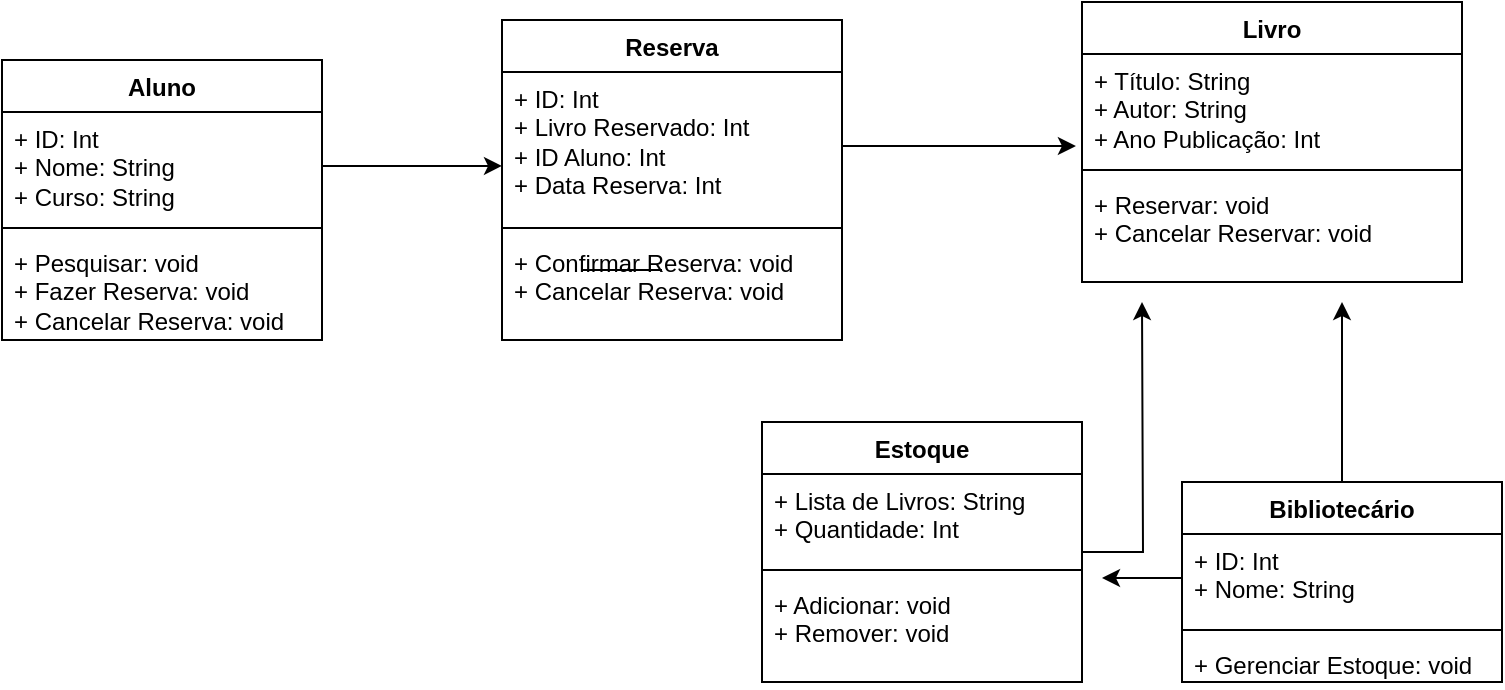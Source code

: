 <mxfile version="22.1.5" type="github">
  <diagram name="Página-1" id="3MC04wACICp7Q8MaPEOO">
    <mxGraphModel dx="880" dy="470" grid="1" gridSize="10" guides="1" tooltips="1" connect="1" arrows="1" fold="1" page="1" pageScale="1" pageWidth="827" pageHeight="1169" math="0" shadow="0">
      <root>
        <mxCell id="0" />
        <mxCell id="1" parent="0" />
        <mxCell id="N2NdemOPsAm0jIfsGdIm-4" value="Livro" style="swimlane;fontStyle=1;align=center;verticalAlign=top;childLayout=stackLayout;horizontal=1;startSize=26;horizontalStack=0;resizeParent=1;resizeParentMax=0;resizeLast=0;collapsible=1;marginBottom=0;whiteSpace=wrap;html=1;" vertex="1" parent="1">
          <mxGeometry x="570" y="90" width="190" height="140" as="geometry" />
        </mxCell>
        <mxCell id="N2NdemOPsAm0jIfsGdIm-5" value="&lt;div&gt;+ Título: String&lt;/div&gt;&lt;div&gt;&lt;div&gt;+ Autor: String&lt;/div&gt;&lt;div&gt;&lt;div&gt;+ Ano Publicação: Int&lt;/div&gt;&lt;div&gt;&lt;div&gt;&lt;br&gt;&lt;br&gt;&lt;/div&gt;&lt;/div&gt;&lt;div&gt;&lt;br&gt;&lt;br&gt;&lt;/div&gt;&lt;/div&gt;&lt;div&gt;&lt;br&gt;&lt;br&gt;&lt;/div&gt;&lt;/div&gt;&lt;div&gt;&lt;br&gt;&lt;/div&gt;&lt;div&gt;&lt;br&gt;&lt;/div&gt;&lt;div&gt;&lt;br&gt;&lt;/div&gt;&lt;div&gt;&lt;br&gt;&lt;/div&gt;&lt;div&gt;&lt;br&gt;&lt;/div&gt;" style="text;strokeColor=none;fillColor=none;align=left;verticalAlign=top;spacingLeft=4;spacingRight=4;overflow=hidden;rotatable=0;points=[[0,0.5],[1,0.5]];portConstraint=eastwest;whiteSpace=wrap;html=1;" vertex="1" parent="N2NdemOPsAm0jIfsGdIm-4">
          <mxGeometry y="26" width="190" height="54" as="geometry" />
        </mxCell>
        <mxCell id="N2NdemOPsAm0jIfsGdIm-6" value="" style="line;strokeWidth=1;fillColor=none;align=left;verticalAlign=middle;spacingTop=-1;spacingLeft=3;spacingRight=3;rotatable=0;labelPosition=right;points=[];portConstraint=eastwest;strokeColor=inherit;" vertex="1" parent="N2NdemOPsAm0jIfsGdIm-4">
          <mxGeometry y="80" width="190" height="8" as="geometry" />
        </mxCell>
        <mxCell id="N2NdemOPsAm0jIfsGdIm-7" value="&lt;div&gt;+ Reservar: void&lt;/div&gt;&lt;div&gt;+ Cancelar Reservar: void&lt;/div&gt;" style="text;strokeColor=none;fillColor=none;align=left;verticalAlign=top;spacingLeft=4;spacingRight=4;overflow=hidden;rotatable=0;points=[[0,0.5],[1,0.5]];portConstraint=eastwest;whiteSpace=wrap;html=1;" vertex="1" parent="N2NdemOPsAm0jIfsGdIm-4">
          <mxGeometry y="88" width="190" height="52" as="geometry" />
        </mxCell>
        <mxCell id="N2NdemOPsAm0jIfsGdIm-13" value="Aluno" style="swimlane;fontStyle=1;align=center;verticalAlign=top;childLayout=stackLayout;horizontal=1;startSize=26;horizontalStack=0;resizeParent=1;resizeParentMax=0;resizeLast=0;collapsible=1;marginBottom=0;whiteSpace=wrap;html=1;" vertex="1" parent="1">
          <mxGeometry x="30" y="119" width="160" height="140" as="geometry" />
        </mxCell>
        <mxCell id="N2NdemOPsAm0jIfsGdIm-14" value="&lt;div&gt;+ ID: Int&lt;br&gt;&lt;/div&gt;&lt;div&gt;+ Nome: String&lt;br&gt;&lt;/div&gt;&lt;div&gt;+ Curso: String&lt;br&gt;&lt;/div&gt;" style="text;strokeColor=none;fillColor=none;align=left;verticalAlign=top;spacingLeft=4;spacingRight=4;overflow=hidden;rotatable=0;points=[[0,0.5],[1,0.5]];portConstraint=eastwest;whiteSpace=wrap;html=1;" vertex="1" parent="N2NdemOPsAm0jIfsGdIm-13">
          <mxGeometry y="26" width="160" height="54" as="geometry" />
        </mxCell>
        <mxCell id="N2NdemOPsAm0jIfsGdIm-15" value="" style="line;strokeWidth=1;fillColor=none;align=left;verticalAlign=middle;spacingTop=-1;spacingLeft=3;spacingRight=3;rotatable=0;labelPosition=right;points=[];portConstraint=eastwest;strokeColor=inherit;" vertex="1" parent="N2NdemOPsAm0jIfsGdIm-13">
          <mxGeometry y="80" width="160" height="8" as="geometry" />
        </mxCell>
        <mxCell id="N2NdemOPsAm0jIfsGdIm-16" value="&lt;div&gt;+ Pesquisar: void&lt;br&gt;&lt;/div&gt;&lt;div&gt;+ Fazer Reserva: void&lt;br&gt;&lt;/div&gt;&lt;div&gt;+ Cancelar Reserva: void&lt;br&gt;&lt;/div&gt;" style="text;strokeColor=none;fillColor=none;align=left;verticalAlign=top;spacingLeft=4;spacingRight=4;overflow=hidden;rotatable=0;points=[[0,0.5],[1,0.5]];portConstraint=eastwest;whiteSpace=wrap;html=1;" vertex="1" parent="N2NdemOPsAm0jIfsGdIm-13">
          <mxGeometry y="88" width="160" height="52" as="geometry" />
        </mxCell>
        <mxCell id="N2NdemOPsAm0jIfsGdIm-51" style="edgeStyle=orthogonalEdgeStyle;rounded=0;orthogonalLoop=1;jettySize=auto;html=1;" edge="1" parent="1" source="N2NdemOPsAm0jIfsGdIm-17">
          <mxGeometry relative="1" as="geometry">
            <mxPoint x="700" y="240" as="targetPoint" />
          </mxGeometry>
        </mxCell>
        <mxCell id="N2NdemOPsAm0jIfsGdIm-17" value="Bibliotecário" style="swimlane;fontStyle=1;align=center;verticalAlign=top;childLayout=stackLayout;horizontal=1;startSize=26;horizontalStack=0;resizeParent=1;resizeParentMax=0;resizeLast=0;collapsible=1;marginBottom=0;whiteSpace=wrap;html=1;" vertex="1" parent="1">
          <mxGeometry x="620" y="330" width="160" height="100" as="geometry" />
        </mxCell>
        <mxCell id="N2NdemOPsAm0jIfsGdIm-54" style="edgeStyle=orthogonalEdgeStyle;rounded=0;orthogonalLoop=1;jettySize=auto;html=1;" edge="1" parent="N2NdemOPsAm0jIfsGdIm-17" source="N2NdemOPsAm0jIfsGdIm-18">
          <mxGeometry relative="1" as="geometry">
            <mxPoint x="-40" y="48" as="targetPoint" />
          </mxGeometry>
        </mxCell>
        <mxCell id="N2NdemOPsAm0jIfsGdIm-18" value="&lt;div&gt;+ ID: Int&lt;br&gt;&lt;/div&gt;&lt;div&gt;+ Nome: String&lt;br&gt;&lt;/div&gt;&lt;div&gt;&lt;br&gt;&lt;/div&gt;" style="text;strokeColor=none;fillColor=none;align=left;verticalAlign=top;spacingLeft=4;spacingRight=4;overflow=hidden;rotatable=0;points=[[0,0.5],[1,0.5]];portConstraint=eastwest;whiteSpace=wrap;html=1;" vertex="1" parent="N2NdemOPsAm0jIfsGdIm-17">
          <mxGeometry y="26" width="160" height="44" as="geometry" />
        </mxCell>
        <mxCell id="N2NdemOPsAm0jIfsGdIm-19" value="" style="line;strokeWidth=1;fillColor=none;align=left;verticalAlign=middle;spacingTop=-1;spacingLeft=3;spacingRight=3;rotatable=0;labelPosition=right;points=[];portConstraint=eastwest;strokeColor=inherit;" vertex="1" parent="N2NdemOPsAm0jIfsGdIm-17">
          <mxGeometry y="70" width="160" height="8" as="geometry" />
        </mxCell>
        <mxCell id="N2NdemOPsAm0jIfsGdIm-20" value="&lt;div&gt;+ Gerenciar Estoque: void&lt;br&gt;&lt;/div&gt;" style="text;strokeColor=none;fillColor=none;align=left;verticalAlign=top;spacingLeft=4;spacingRight=4;overflow=hidden;rotatable=0;points=[[0,0.5],[1,0.5]];portConstraint=eastwest;whiteSpace=wrap;html=1;" vertex="1" parent="N2NdemOPsAm0jIfsGdIm-17">
          <mxGeometry y="78" width="160" height="22" as="geometry" />
        </mxCell>
        <mxCell id="N2NdemOPsAm0jIfsGdIm-21" value="Reserva" style="swimlane;fontStyle=1;align=center;verticalAlign=top;childLayout=stackLayout;horizontal=1;startSize=26;horizontalStack=0;resizeParent=1;resizeParentMax=0;resizeLast=0;collapsible=1;marginBottom=0;whiteSpace=wrap;html=1;" vertex="1" parent="1">
          <mxGeometry x="280" y="99" width="170" height="160" as="geometry" />
        </mxCell>
        <mxCell id="N2NdemOPsAm0jIfsGdIm-22" value="&lt;div&gt;+ ID: Int&lt;br&gt;&lt;/div&gt;&lt;div&gt;+ Livro Reservado: Int&lt;br&gt;&lt;/div&gt;&lt;div&gt;+ ID Aluno: Int&lt;br&gt;&lt;/div&gt;&lt;div&gt;+ Data Reserva: Int&lt;br&gt;&lt;/div&gt;&lt;div&gt;&lt;br&gt;&lt;/div&gt;" style="text;strokeColor=none;fillColor=none;align=left;verticalAlign=top;spacingLeft=4;spacingRight=4;overflow=hidden;rotatable=0;points=[[0,0.5],[1,0.5]];portConstraint=eastwest;whiteSpace=wrap;html=1;" vertex="1" parent="N2NdemOPsAm0jIfsGdIm-21">
          <mxGeometry y="26" width="170" height="74" as="geometry" />
        </mxCell>
        <mxCell id="N2NdemOPsAm0jIfsGdIm-23" value="" style="line;strokeWidth=1;fillColor=none;align=left;verticalAlign=middle;spacingTop=-1;spacingLeft=3;spacingRight=3;rotatable=0;labelPosition=right;points=[];portConstraint=eastwest;strokeColor=inherit;" vertex="1" parent="N2NdemOPsAm0jIfsGdIm-21">
          <mxGeometry y="100" width="170" height="8" as="geometry" />
        </mxCell>
        <mxCell id="N2NdemOPsAm0jIfsGdIm-24" value="&lt;div&gt;+ Confirmar Reserva: void&lt;br&gt;&lt;/div&gt;&lt;div&gt;+ Cancelar Reserva: void&lt;br&gt;&lt;/div&gt;" style="text;strokeColor=none;fillColor=none;align=left;verticalAlign=top;spacingLeft=4;spacingRight=4;overflow=hidden;rotatable=0;points=[[0,0.5],[1,0.5]];portConstraint=eastwest;whiteSpace=wrap;html=1;" vertex="1" parent="N2NdemOPsAm0jIfsGdIm-21">
          <mxGeometry y="108" width="170" height="52" as="geometry" />
        </mxCell>
        <mxCell id="N2NdemOPsAm0jIfsGdIm-49" style="edgeStyle=orthogonalEdgeStyle;rounded=0;orthogonalLoop=1;jettySize=auto;html=1;" edge="1" parent="1" source="N2NdemOPsAm0jIfsGdIm-26">
          <mxGeometry relative="1" as="geometry">
            <mxPoint x="600" y="240" as="targetPoint" />
          </mxGeometry>
        </mxCell>
        <mxCell id="N2NdemOPsAm0jIfsGdIm-26" value="Estoque" style="swimlane;fontStyle=1;align=center;verticalAlign=top;childLayout=stackLayout;horizontal=1;startSize=26;horizontalStack=0;resizeParent=1;resizeParentMax=0;resizeLast=0;collapsible=1;marginBottom=0;whiteSpace=wrap;html=1;" vertex="1" parent="1">
          <mxGeometry x="410" y="300" width="160" height="130" as="geometry" />
        </mxCell>
        <mxCell id="N2NdemOPsAm0jIfsGdIm-27" value="&lt;div&gt;+ Lista de Livros: String&lt;/div&gt;&lt;div&gt;+ Quantidade: Int&lt;br&gt;&lt;/div&gt;" style="text;strokeColor=none;fillColor=none;align=left;verticalAlign=top;spacingLeft=4;spacingRight=4;overflow=hidden;rotatable=0;points=[[0,0.5],[1,0.5]];portConstraint=eastwest;whiteSpace=wrap;html=1;" vertex="1" parent="N2NdemOPsAm0jIfsGdIm-26">
          <mxGeometry y="26" width="160" height="44" as="geometry" />
        </mxCell>
        <mxCell id="N2NdemOPsAm0jIfsGdIm-28" value="" style="line;strokeWidth=1;fillColor=none;align=left;verticalAlign=middle;spacingTop=-1;spacingLeft=3;spacingRight=3;rotatable=0;labelPosition=right;points=[];portConstraint=eastwest;strokeColor=inherit;" vertex="1" parent="N2NdemOPsAm0jIfsGdIm-26">
          <mxGeometry y="70" width="160" height="8" as="geometry" />
        </mxCell>
        <mxCell id="N2NdemOPsAm0jIfsGdIm-29" value="&lt;div&gt;+ Adicionar: void&lt;br&gt;&lt;/div&gt;&lt;div&gt;+ Remover: void&lt;br&gt;&lt;/div&gt;" style="text;strokeColor=none;fillColor=none;align=left;verticalAlign=top;spacingLeft=4;spacingRight=4;overflow=hidden;rotatable=0;points=[[0,0.5],[1,0.5]];portConstraint=eastwest;whiteSpace=wrap;html=1;" vertex="1" parent="N2NdemOPsAm0jIfsGdIm-26">
          <mxGeometry y="78" width="160" height="52" as="geometry" />
        </mxCell>
        <mxCell id="N2NdemOPsAm0jIfsGdIm-30" value="" style="line;strokeWidth=1;fillColor=none;align=left;verticalAlign=middle;spacingTop=-1;spacingLeft=3;spacingRight=3;rotatable=0;labelPosition=right;points=[];portConstraint=eastwest;strokeColor=inherit;" vertex="1" parent="1">
          <mxGeometry x="320" y="220" width="40" height="8" as="geometry" />
        </mxCell>
        <mxCell id="N2NdemOPsAm0jIfsGdIm-32" value="" style="line;strokeWidth=1;fillColor=none;align=left;verticalAlign=middle;spacingTop=-1;spacingLeft=3;spacingRight=3;rotatable=0;labelPosition=right;points=[];portConstraint=eastwest;strokeColor=inherit;" vertex="1" parent="1">
          <mxGeometry x="320" y="220" width="40" height="8" as="geometry" />
        </mxCell>
        <mxCell id="N2NdemOPsAm0jIfsGdIm-34" value="" style="line;strokeWidth=1;fillColor=none;align=left;verticalAlign=middle;spacingTop=-1;spacingLeft=3;spacingRight=3;rotatable=0;labelPosition=right;points=[];portConstraint=eastwest;strokeColor=inherit;" vertex="1" parent="1">
          <mxGeometry x="320" y="220" width="40" height="8" as="geometry" />
        </mxCell>
        <mxCell id="N2NdemOPsAm0jIfsGdIm-36" value="" style="line;strokeWidth=1;fillColor=none;align=left;verticalAlign=middle;spacingTop=-1;spacingLeft=3;spacingRight=3;rotatable=0;labelPosition=right;points=[];portConstraint=eastwest;strokeColor=inherit;" vertex="1" parent="1">
          <mxGeometry x="320" y="220" width="40" height="8" as="geometry" />
        </mxCell>
        <mxCell id="N2NdemOPsAm0jIfsGdIm-37" value="" style="line;strokeWidth=1;fillColor=none;align=left;verticalAlign=middle;spacingTop=-1;spacingLeft=3;spacingRight=3;rotatable=0;labelPosition=right;points=[];portConstraint=eastwest;strokeColor=inherit;" vertex="1" parent="1">
          <mxGeometry x="320" y="220" width="40" height="8" as="geometry" />
        </mxCell>
        <mxCell id="N2NdemOPsAm0jIfsGdIm-39" value="" style="line;strokeWidth=1;fillColor=none;align=left;verticalAlign=middle;spacingTop=-1;spacingLeft=3;spacingRight=3;rotatable=0;labelPosition=right;points=[];portConstraint=eastwest;strokeColor=inherit;" vertex="1" parent="1">
          <mxGeometry x="320" y="220" width="40" height="8" as="geometry" />
        </mxCell>
        <mxCell id="N2NdemOPsAm0jIfsGdIm-41" value="" style="line;strokeWidth=1;fillColor=none;align=left;verticalAlign=middle;spacingTop=-1;spacingLeft=3;spacingRight=3;rotatable=0;labelPosition=right;points=[];portConstraint=eastwest;strokeColor=inherit;" vertex="1" parent="1">
          <mxGeometry x="320" y="220" width="40" height="8" as="geometry" />
        </mxCell>
        <mxCell id="N2NdemOPsAm0jIfsGdIm-43" value="" style="line;strokeWidth=1;fillColor=none;align=left;verticalAlign=middle;spacingTop=-1;spacingLeft=3;spacingRight=3;rotatable=0;labelPosition=right;points=[];portConstraint=eastwest;strokeColor=inherit;" vertex="1" parent="1">
          <mxGeometry x="320" y="220" width="40" height="8" as="geometry" />
        </mxCell>
        <mxCell id="N2NdemOPsAm0jIfsGdIm-44" style="edgeStyle=orthogonalEdgeStyle;rounded=0;orthogonalLoop=1;jettySize=auto;html=1;entryX=0;entryY=0.635;entryDx=0;entryDy=0;entryPerimeter=0;" edge="1" parent="1" source="N2NdemOPsAm0jIfsGdIm-14" target="N2NdemOPsAm0jIfsGdIm-22">
          <mxGeometry relative="1" as="geometry" />
        </mxCell>
        <mxCell id="N2NdemOPsAm0jIfsGdIm-46" value="" style="line;strokeWidth=1;fillColor=none;align=left;verticalAlign=middle;spacingTop=-1;spacingLeft=3;spacingRight=3;rotatable=0;labelPosition=right;points=[];portConstraint=eastwest;strokeColor=inherit;" vertex="1" parent="1">
          <mxGeometry x="320" y="220" width="40" height="8" as="geometry" />
        </mxCell>
        <mxCell id="N2NdemOPsAm0jIfsGdIm-47" style="edgeStyle=orthogonalEdgeStyle;rounded=0;orthogonalLoop=1;jettySize=auto;html=1;entryX=-0.016;entryY=0.852;entryDx=0;entryDy=0;entryPerimeter=0;" edge="1" parent="1" source="N2NdemOPsAm0jIfsGdIm-22" target="N2NdemOPsAm0jIfsGdIm-5">
          <mxGeometry relative="1" as="geometry" />
        </mxCell>
        <mxCell id="N2NdemOPsAm0jIfsGdIm-48" value="" style="line;strokeWidth=1;fillColor=none;align=left;verticalAlign=middle;spacingTop=-1;spacingLeft=3;spacingRight=3;rotatable=0;labelPosition=right;points=[];portConstraint=eastwest;strokeColor=inherit;" vertex="1" parent="1">
          <mxGeometry x="320" y="220" width="40" height="8" as="geometry" />
        </mxCell>
        <mxCell id="N2NdemOPsAm0jIfsGdIm-50" value="" style="line;strokeWidth=1;fillColor=none;align=left;verticalAlign=middle;spacingTop=-1;spacingLeft=3;spacingRight=3;rotatable=0;labelPosition=right;points=[];portConstraint=eastwest;strokeColor=inherit;" vertex="1" parent="1">
          <mxGeometry x="320" y="220" width="40" height="8" as="geometry" />
        </mxCell>
        <mxCell id="N2NdemOPsAm0jIfsGdIm-52" value="" style="line;strokeWidth=1;fillColor=none;align=left;verticalAlign=middle;spacingTop=-1;spacingLeft=3;spacingRight=3;rotatable=0;labelPosition=right;points=[];portConstraint=eastwest;strokeColor=inherit;" vertex="1" parent="1">
          <mxGeometry x="320" y="220" width="40" height="8" as="geometry" />
        </mxCell>
        <mxCell id="N2NdemOPsAm0jIfsGdIm-53" value="" style="line;strokeWidth=1;fillColor=none;align=left;verticalAlign=middle;spacingTop=-1;spacingLeft=3;spacingRight=3;rotatable=0;labelPosition=right;points=[];portConstraint=eastwest;strokeColor=inherit;" vertex="1" parent="1">
          <mxGeometry x="320" y="220" width="40" height="8" as="geometry" />
        </mxCell>
      </root>
    </mxGraphModel>
  </diagram>
</mxfile>
